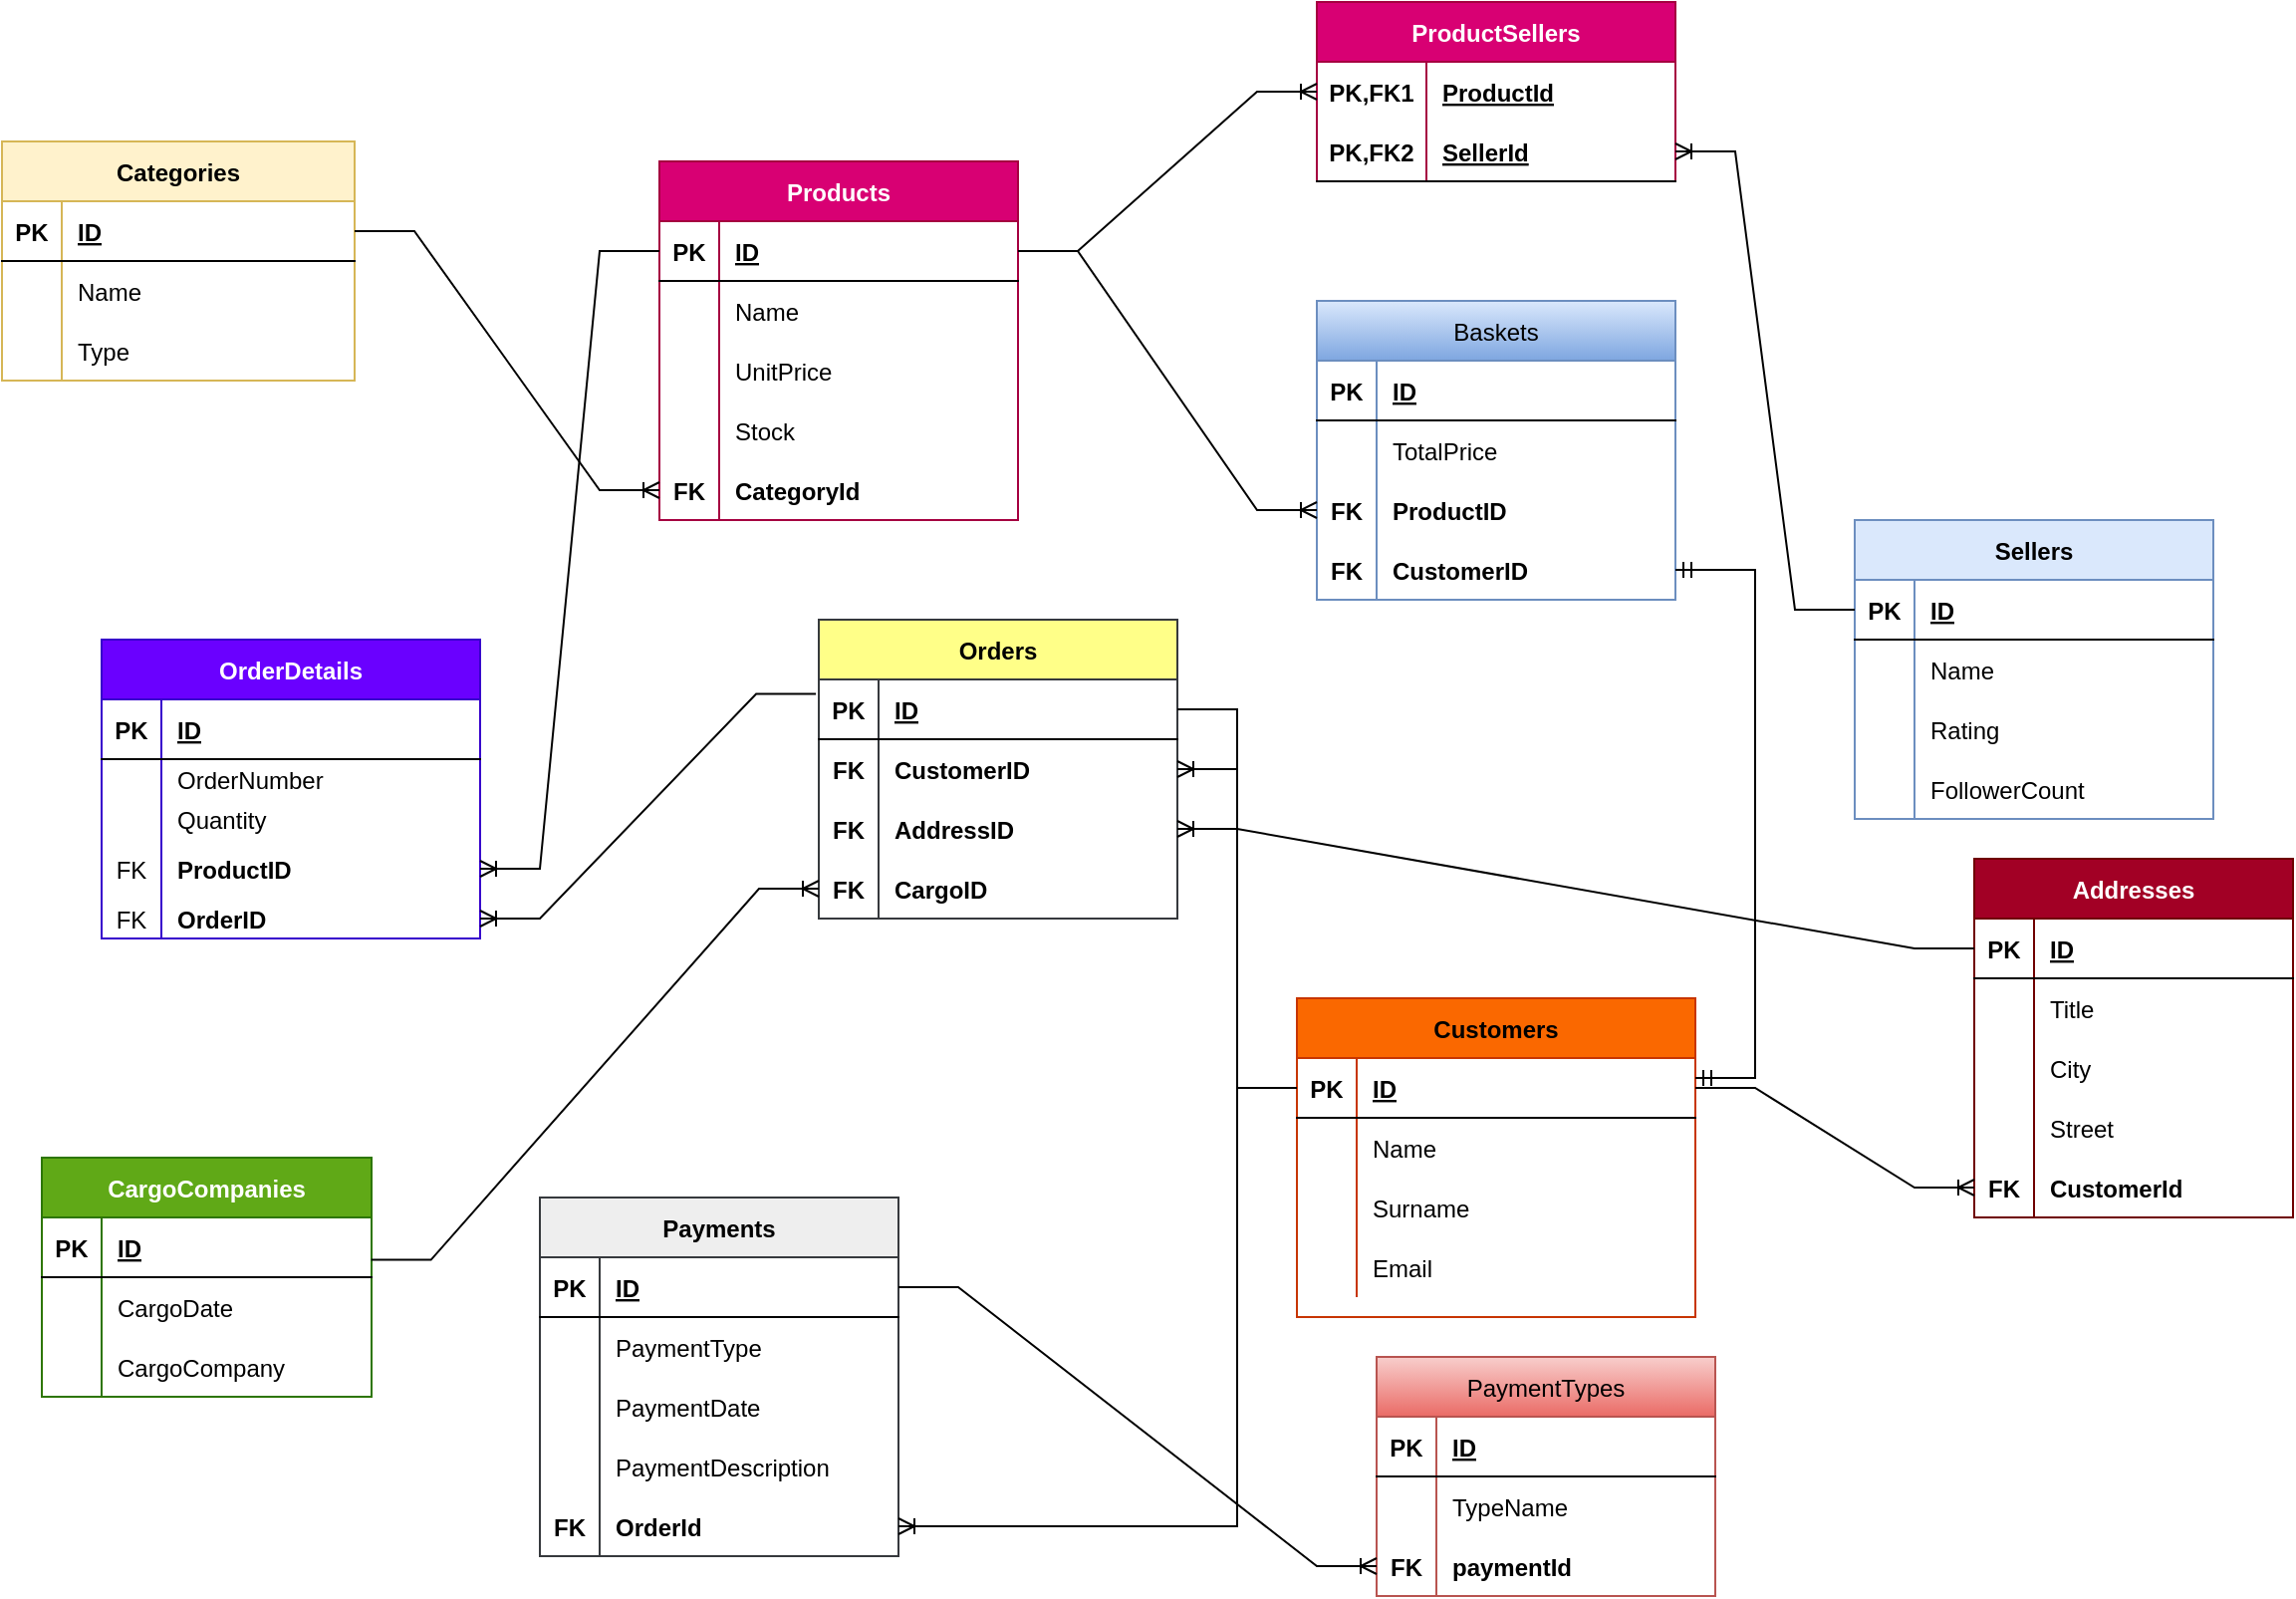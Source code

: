 <mxfile version="20.5.3" type="github">
  <diagram id="dUOtMYQxb7RF_Kx6edXk" name="Page-1">
    <mxGraphModel dx="1802" dy="1637" grid="1" gridSize="10" guides="1" tooltips="1" connect="1" arrows="1" fold="1" page="1" pageScale="1" pageWidth="827" pageHeight="1169" math="0" shadow="0">
      <root>
        <mxCell id="0" />
        <mxCell id="1" parent="0" />
        <mxCell id="rIEZPuXycdDJx4DWk-_1-1" value="Products" style="shape=table;startSize=30;container=1;collapsible=1;childLayout=tableLayout;fixedRows=1;rowLines=0;fontStyle=1;align=center;resizeLast=1;fillColor=#d80073;strokeColor=#A50040;fontColor=#ffffff;" vertex="1" parent="1">
          <mxGeometry x="-410" y="-110" width="180" height="180" as="geometry" />
        </mxCell>
        <mxCell id="rIEZPuXycdDJx4DWk-_1-2" value="" style="shape=tableRow;horizontal=0;startSize=0;swimlaneHead=0;swimlaneBody=0;fillColor=none;collapsible=0;dropTarget=0;points=[[0,0.5],[1,0.5]];portConstraint=eastwest;top=0;left=0;right=0;bottom=1;" vertex="1" parent="rIEZPuXycdDJx4DWk-_1-1">
          <mxGeometry y="30" width="180" height="30" as="geometry" />
        </mxCell>
        <mxCell id="rIEZPuXycdDJx4DWk-_1-3" value="PK" style="shape=partialRectangle;connectable=0;fillColor=none;top=0;left=0;bottom=0;right=0;fontStyle=1;overflow=hidden;" vertex="1" parent="rIEZPuXycdDJx4DWk-_1-2">
          <mxGeometry width="30" height="30" as="geometry">
            <mxRectangle width="30" height="30" as="alternateBounds" />
          </mxGeometry>
        </mxCell>
        <mxCell id="rIEZPuXycdDJx4DWk-_1-4" value="ID" style="shape=partialRectangle;connectable=0;fillColor=none;top=0;left=0;bottom=0;right=0;align=left;spacingLeft=6;fontStyle=5;overflow=hidden;" vertex="1" parent="rIEZPuXycdDJx4DWk-_1-2">
          <mxGeometry x="30" width="150" height="30" as="geometry">
            <mxRectangle width="150" height="30" as="alternateBounds" />
          </mxGeometry>
        </mxCell>
        <mxCell id="rIEZPuXycdDJx4DWk-_1-5" value="" style="shape=tableRow;horizontal=0;startSize=0;swimlaneHead=0;swimlaneBody=0;fillColor=none;collapsible=0;dropTarget=0;points=[[0,0.5],[1,0.5]];portConstraint=eastwest;top=0;left=0;right=0;bottom=0;" vertex="1" parent="rIEZPuXycdDJx4DWk-_1-1">
          <mxGeometry y="60" width="180" height="30" as="geometry" />
        </mxCell>
        <mxCell id="rIEZPuXycdDJx4DWk-_1-6" value="" style="shape=partialRectangle;connectable=0;fillColor=none;top=0;left=0;bottom=0;right=0;editable=1;overflow=hidden;" vertex="1" parent="rIEZPuXycdDJx4DWk-_1-5">
          <mxGeometry width="30" height="30" as="geometry">
            <mxRectangle width="30" height="30" as="alternateBounds" />
          </mxGeometry>
        </mxCell>
        <mxCell id="rIEZPuXycdDJx4DWk-_1-7" value="Name" style="shape=partialRectangle;connectable=0;fillColor=none;top=0;left=0;bottom=0;right=0;align=left;spacingLeft=6;overflow=hidden;" vertex="1" parent="rIEZPuXycdDJx4DWk-_1-5">
          <mxGeometry x="30" width="150" height="30" as="geometry">
            <mxRectangle width="150" height="30" as="alternateBounds" />
          </mxGeometry>
        </mxCell>
        <mxCell id="rIEZPuXycdDJx4DWk-_1-8" value="" style="shape=tableRow;horizontal=0;startSize=0;swimlaneHead=0;swimlaneBody=0;fillColor=none;collapsible=0;dropTarget=0;points=[[0,0.5],[1,0.5]];portConstraint=eastwest;top=0;left=0;right=0;bottom=0;" vertex="1" parent="rIEZPuXycdDJx4DWk-_1-1">
          <mxGeometry y="90" width="180" height="30" as="geometry" />
        </mxCell>
        <mxCell id="rIEZPuXycdDJx4DWk-_1-9" value="" style="shape=partialRectangle;connectable=0;fillColor=none;top=0;left=0;bottom=0;right=0;editable=1;overflow=hidden;" vertex="1" parent="rIEZPuXycdDJx4DWk-_1-8">
          <mxGeometry width="30" height="30" as="geometry">
            <mxRectangle width="30" height="30" as="alternateBounds" />
          </mxGeometry>
        </mxCell>
        <mxCell id="rIEZPuXycdDJx4DWk-_1-10" value="UnitPrice" style="shape=partialRectangle;connectable=0;fillColor=none;top=0;left=0;bottom=0;right=0;align=left;spacingLeft=6;overflow=hidden;" vertex="1" parent="rIEZPuXycdDJx4DWk-_1-8">
          <mxGeometry x="30" width="150" height="30" as="geometry">
            <mxRectangle width="150" height="30" as="alternateBounds" />
          </mxGeometry>
        </mxCell>
        <mxCell id="rIEZPuXycdDJx4DWk-_1-11" value="" style="shape=tableRow;horizontal=0;startSize=0;swimlaneHead=0;swimlaneBody=0;fillColor=none;collapsible=0;dropTarget=0;points=[[0,0.5],[1,0.5]];portConstraint=eastwest;top=0;left=0;right=0;bottom=0;" vertex="1" parent="rIEZPuXycdDJx4DWk-_1-1">
          <mxGeometry y="120" width="180" height="30" as="geometry" />
        </mxCell>
        <mxCell id="rIEZPuXycdDJx4DWk-_1-12" value="" style="shape=partialRectangle;connectable=0;fillColor=none;top=0;left=0;bottom=0;right=0;editable=1;overflow=hidden;" vertex="1" parent="rIEZPuXycdDJx4DWk-_1-11">
          <mxGeometry width="30" height="30" as="geometry">
            <mxRectangle width="30" height="30" as="alternateBounds" />
          </mxGeometry>
        </mxCell>
        <mxCell id="rIEZPuXycdDJx4DWk-_1-13" value="Stock" style="shape=partialRectangle;connectable=0;fillColor=none;top=0;left=0;bottom=0;right=0;align=left;spacingLeft=6;overflow=hidden;" vertex="1" parent="rIEZPuXycdDJx4DWk-_1-11">
          <mxGeometry x="30" width="150" height="30" as="geometry">
            <mxRectangle width="150" height="30" as="alternateBounds" />
          </mxGeometry>
        </mxCell>
        <mxCell id="rIEZPuXycdDJx4DWk-_1-14" value="" style="shape=tableRow;horizontal=0;startSize=0;swimlaneHead=0;swimlaneBody=0;fillColor=none;collapsible=0;dropTarget=0;points=[[0,0.5],[1,0.5]];portConstraint=eastwest;top=0;left=0;right=0;bottom=0;" vertex="1" parent="rIEZPuXycdDJx4DWk-_1-1">
          <mxGeometry y="150" width="180" height="30" as="geometry" />
        </mxCell>
        <mxCell id="rIEZPuXycdDJx4DWk-_1-15" value="FK" style="shape=partialRectangle;connectable=0;fillColor=none;top=0;left=0;bottom=0;right=0;editable=1;overflow=hidden;fontStyle=1" vertex="1" parent="rIEZPuXycdDJx4DWk-_1-14">
          <mxGeometry width="30" height="30" as="geometry">
            <mxRectangle width="30" height="30" as="alternateBounds" />
          </mxGeometry>
        </mxCell>
        <mxCell id="rIEZPuXycdDJx4DWk-_1-16" value="CategoryId" style="shape=partialRectangle;connectable=0;fillColor=none;top=0;left=0;bottom=0;right=0;align=left;spacingLeft=6;overflow=hidden;fontStyle=1" vertex="1" parent="rIEZPuXycdDJx4DWk-_1-14">
          <mxGeometry x="30" width="150" height="30" as="geometry">
            <mxRectangle width="150" height="30" as="alternateBounds" />
          </mxGeometry>
        </mxCell>
        <mxCell id="rIEZPuXycdDJx4DWk-_1-17" value="Categories" style="shape=table;startSize=30;container=1;collapsible=1;childLayout=tableLayout;fixedRows=1;rowLines=0;fontStyle=1;align=center;resizeLast=1;fillColor=#fff2cc;strokeColor=#d6b656;" vertex="1" parent="1">
          <mxGeometry x="-740" y="-120" width="177" height="120" as="geometry" />
        </mxCell>
        <mxCell id="rIEZPuXycdDJx4DWk-_1-18" value="" style="shape=tableRow;horizontal=0;startSize=0;swimlaneHead=0;swimlaneBody=0;fillColor=none;collapsible=0;dropTarget=0;points=[[0,0.5],[1,0.5]];portConstraint=eastwest;top=0;left=0;right=0;bottom=1;" vertex="1" parent="rIEZPuXycdDJx4DWk-_1-17">
          <mxGeometry y="30" width="177" height="30" as="geometry" />
        </mxCell>
        <mxCell id="rIEZPuXycdDJx4DWk-_1-19" value="PK" style="shape=partialRectangle;connectable=0;fillColor=none;top=0;left=0;bottom=0;right=0;fontStyle=1;overflow=hidden;" vertex="1" parent="rIEZPuXycdDJx4DWk-_1-18">
          <mxGeometry width="30" height="30" as="geometry">
            <mxRectangle width="30" height="30" as="alternateBounds" />
          </mxGeometry>
        </mxCell>
        <mxCell id="rIEZPuXycdDJx4DWk-_1-20" value="ID" style="shape=partialRectangle;connectable=0;fillColor=none;top=0;left=0;bottom=0;right=0;align=left;spacingLeft=6;fontStyle=5;overflow=hidden;" vertex="1" parent="rIEZPuXycdDJx4DWk-_1-18">
          <mxGeometry x="30" width="147" height="30" as="geometry">
            <mxRectangle width="147" height="30" as="alternateBounds" />
          </mxGeometry>
        </mxCell>
        <mxCell id="rIEZPuXycdDJx4DWk-_1-21" value="" style="shape=tableRow;horizontal=0;startSize=0;swimlaneHead=0;swimlaneBody=0;fillColor=none;collapsible=0;dropTarget=0;points=[[0,0.5],[1,0.5]];portConstraint=eastwest;top=0;left=0;right=0;bottom=0;" vertex="1" parent="rIEZPuXycdDJx4DWk-_1-17">
          <mxGeometry y="60" width="177" height="30" as="geometry" />
        </mxCell>
        <mxCell id="rIEZPuXycdDJx4DWk-_1-22" value="" style="shape=partialRectangle;connectable=0;fillColor=none;top=0;left=0;bottom=0;right=0;editable=1;overflow=hidden;" vertex="1" parent="rIEZPuXycdDJx4DWk-_1-21">
          <mxGeometry width="30" height="30" as="geometry">
            <mxRectangle width="30" height="30" as="alternateBounds" />
          </mxGeometry>
        </mxCell>
        <mxCell id="rIEZPuXycdDJx4DWk-_1-23" value="Name" style="shape=partialRectangle;connectable=0;fillColor=none;top=0;left=0;bottom=0;right=0;align=left;spacingLeft=6;overflow=hidden;" vertex="1" parent="rIEZPuXycdDJx4DWk-_1-21">
          <mxGeometry x="30" width="147" height="30" as="geometry">
            <mxRectangle width="147" height="30" as="alternateBounds" />
          </mxGeometry>
        </mxCell>
        <mxCell id="rIEZPuXycdDJx4DWk-_1-24" value="" style="shape=tableRow;horizontal=0;startSize=0;swimlaneHead=0;swimlaneBody=0;fillColor=none;collapsible=0;dropTarget=0;points=[[0,0.5],[1,0.5]];portConstraint=eastwest;top=0;left=0;right=0;bottom=0;" vertex="1" parent="rIEZPuXycdDJx4DWk-_1-17">
          <mxGeometry y="90" width="177" height="30" as="geometry" />
        </mxCell>
        <mxCell id="rIEZPuXycdDJx4DWk-_1-25" value="" style="shape=partialRectangle;connectable=0;fillColor=none;top=0;left=0;bottom=0;right=0;editable=1;overflow=hidden;" vertex="1" parent="rIEZPuXycdDJx4DWk-_1-24">
          <mxGeometry width="30" height="30" as="geometry">
            <mxRectangle width="30" height="30" as="alternateBounds" />
          </mxGeometry>
        </mxCell>
        <mxCell id="rIEZPuXycdDJx4DWk-_1-26" value="Type" style="shape=partialRectangle;connectable=0;fillColor=none;top=0;left=0;bottom=0;right=0;align=left;spacingLeft=6;overflow=hidden;" vertex="1" parent="rIEZPuXycdDJx4DWk-_1-24">
          <mxGeometry x="30" width="147" height="30" as="geometry">
            <mxRectangle width="147" height="30" as="alternateBounds" />
          </mxGeometry>
        </mxCell>
        <mxCell id="rIEZPuXycdDJx4DWk-_1-27" value="Customers" style="shape=table;startSize=30;container=1;collapsible=1;childLayout=tableLayout;fixedRows=1;rowLines=0;fontStyle=1;align=center;resizeLast=1;fillColor=#fa6800;fontColor=#000000;strokeColor=#C73500;" vertex="1" parent="1">
          <mxGeometry x="-90" y="310" width="200" height="160" as="geometry" />
        </mxCell>
        <mxCell id="rIEZPuXycdDJx4DWk-_1-28" value="" style="shape=tableRow;horizontal=0;startSize=0;swimlaneHead=0;swimlaneBody=0;fillColor=none;collapsible=0;dropTarget=0;points=[[0,0.5],[1,0.5]];portConstraint=eastwest;top=0;left=0;right=0;bottom=1;" vertex="1" parent="rIEZPuXycdDJx4DWk-_1-27">
          <mxGeometry y="30" width="200" height="30" as="geometry" />
        </mxCell>
        <mxCell id="rIEZPuXycdDJx4DWk-_1-29" value="PK" style="shape=partialRectangle;connectable=0;fillColor=none;top=0;left=0;bottom=0;right=0;fontStyle=1;overflow=hidden;" vertex="1" parent="rIEZPuXycdDJx4DWk-_1-28">
          <mxGeometry width="30" height="30" as="geometry">
            <mxRectangle width="30" height="30" as="alternateBounds" />
          </mxGeometry>
        </mxCell>
        <mxCell id="rIEZPuXycdDJx4DWk-_1-30" value="ID" style="shape=partialRectangle;connectable=0;fillColor=none;top=0;left=0;bottom=0;right=0;align=left;spacingLeft=6;fontStyle=5;overflow=hidden;" vertex="1" parent="rIEZPuXycdDJx4DWk-_1-28">
          <mxGeometry x="30" width="170" height="30" as="geometry">
            <mxRectangle width="170" height="30" as="alternateBounds" />
          </mxGeometry>
        </mxCell>
        <mxCell id="rIEZPuXycdDJx4DWk-_1-31" value="" style="shape=tableRow;horizontal=0;startSize=0;swimlaneHead=0;swimlaneBody=0;fillColor=none;collapsible=0;dropTarget=0;points=[[0,0.5],[1,0.5]];portConstraint=eastwest;top=0;left=0;right=0;bottom=0;" vertex="1" parent="rIEZPuXycdDJx4DWk-_1-27">
          <mxGeometry y="60" width="200" height="30" as="geometry" />
        </mxCell>
        <mxCell id="rIEZPuXycdDJx4DWk-_1-32" value="" style="shape=partialRectangle;connectable=0;fillColor=none;top=0;left=0;bottom=0;right=0;editable=1;overflow=hidden;" vertex="1" parent="rIEZPuXycdDJx4DWk-_1-31">
          <mxGeometry width="30" height="30" as="geometry">
            <mxRectangle width="30" height="30" as="alternateBounds" />
          </mxGeometry>
        </mxCell>
        <mxCell id="rIEZPuXycdDJx4DWk-_1-33" value="Name" style="shape=partialRectangle;connectable=0;fillColor=none;top=0;left=0;bottom=0;right=0;align=left;spacingLeft=6;overflow=hidden;" vertex="1" parent="rIEZPuXycdDJx4DWk-_1-31">
          <mxGeometry x="30" width="170" height="30" as="geometry">
            <mxRectangle width="170" height="30" as="alternateBounds" />
          </mxGeometry>
        </mxCell>
        <mxCell id="rIEZPuXycdDJx4DWk-_1-34" value="" style="shape=tableRow;horizontal=0;startSize=0;swimlaneHead=0;swimlaneBody=0;fillColor=none;collapsible=0;dropTarget=0;points=[[0,0.5],[1,0.5]];portConstraint=eastwest;top=0;left=0;right=0;bottom=0;" vertex="1" parent="rIEZPuXycdDJx4DWk-_1-27">
          <mxGeometry y="90" width="200" height="30" as="geometry" />
        </mxCell>
        <mxCell id="rIEZPuXycdDJx4DWk-_1-35" value="" style="shape=partialRectangle;connectable=0;fillColor=none;top=0;left=0;bottom=0;right=0;editable=1;overflow=hidden;" vertex="1" parent="rIEZPuXycdDJx4DWk-_1-34">
          <mxGeometry width="30" height="30" as="geometry">
            <mxRectangle width="30" height="30" as="alternateBounds" />
          </mxGeometry>
        </mxCell>
        <mxCell id="rIEZPuXycdDJx4DWk-_1-36" value="Surname" style="shape=partialRectangle;connectable=0;fillColor=none;top=0;left=0;bottom=0;right=0;align=left;spacingLeft=6;overflow=hidden;" vertex="1" parent="rIEZPuXycdDJx4DWk-_1-34">
          <mxGeometry x="30" width="170" height="30" as="geometry">
            <mxRectangle width="170" height="30" as="alternateBounds" />
          </mxGeometry>
        </mxCell>
        <mxCell id="rIEZPuXycdDJx4DWk-_1-37" value="" style="shape=tableRow;horizontal=0;startSize=0;swimlaneHead=0;swimlaneBody=0;fillColor=none;collapsible=0;dropTarget=0;points=[[0,0.5],[1,0.5]];portConstraint=eastwest;top=0;left=0;right=0;bottom=0;" vertex="1" parent="rIEZPuXycdDJx4DWk-_1-27">
          <mxGeometry y="120" width="200" height="30" as="geometry" />
        </mxCell>
        <mxCell id="rIEZPuXycdDJx4DWk-_1-38" value="" style="shape=partialRectangle;connectable=0;fillColor=none;top=0;left=0;bottom=0;right=0;editable=1;overflow=hidden;" vertex="1" parent="rIEZPuXycdDJx4DWk-_1-37">
          <mxGeometry width="30" height="30" as="geometry">
            <mxRectangle width="30" height="30" as="alternateBounds" />
          </mxGeometry>
        </mxCell>
        <mxCell id="rIEZPuXycdDJx4DWk-_1-39" value="Email" style="shape=partialRectangle;connectable=0;fillColor=none;top=0;left=0;bottom=0;right=0;align=left;spacingLeft=6;overflow=hidden;" vertex="1" parent="rIEZPuXycdDJx4DWk-_1-37">
          <mxGeometry x="30" width="170" height="30" as="geometry">
            <mxRectangle width="170" height="30" as="alternateBounds" />
          </mxGeometry>
        </mxCell>
        <mxCell id="rIEZPuXycdDJx4DWk-_1-40" value="Addresses" style="shape=table;startSize=30;container=1;collapsible=1;childLayout=tableLayout;fixedRows=1;rowLines=0;fontStyle=1;align=center;resizeLast=1;fillColor=#a20025;fontColor=#ffffff;strokeColor=#6F0000;" vertex="1" parent="1">
          <mxGeometry x="250" y="240" width="160" height="180" as="geometry" />
        </mxCell>
        <mxCell id="rIEZPuXycdDJx4DWk-_1-41" value="" style="shape=tableRow;horizontal=0;startSize=0;swimlaneHead=0;swimlaneBody=0;fillColor=none;collapsible=0;dropTarget=0;points=[[0,0.5],[1,0.5]];portConstraint=eastwest;top=0;left=0;right=0;bottom=1;" vertex="1" parent="rIEZPuXycdDJx4DWk-_1-40">
          <mxGeometry y="30" width="160" height="30" as="geometry" />
        </mxCell>
        <mxCell id="rIEZPuXycdDJx4DWk-_1-42" value="PK" style="shape=partialRectangle;connectable=0;fillColor=none;top=0;left=0;bottom=0;right=0;fontStyle=1;overflow=hidden;" vertex="1" parent="rIEZPuXycdDJx4DWk-_1-41">
          <mxGeometry width="30" height="30" as="geometry">
            <mxRectangle width="30" height="30" as="alternateBounds" />
          </mxGeometry>
        </mxCell>
        <mxCell id="rIEZPuXycdDJx4DWk-_1-43" value="ID" style="shape=partialRectangle;connectable=0;fillColor=none;top=0;left=0;bottom=0;right=0;align=left;spacingLeft=6;fontStyle=5;overflow=hidden;" vertex="1" parent="rIEZPuXycdDJx4DWk-_1-41">
          <mxGeometry x="30" width="130" height="30" as="geometry">
            <mxRectangle width="130" height="30" as="alternateBounds" />
          </mxGeometry>
        </mxCell>
        <mxCell id="rIEZPuXycdDJx4DWk-_1-44" value="" style="shape=tableRow;horizontal=0;startSize=0;swimlaneHead=0;swimlaneBody=0;fillColor=none;collapsible=0;dropTarget=0;points=[[0,0.5],[1,0.5]];portConstraint=eastwest;top=0;left=0;right=0;bottom=0;" vertex="1" parent="rIEZPuXycdDJx4DWk-_1-40">
          <mxGeometry y="60" width="160" height="30" as="geometry" />
        </mxCell>
        <mxCell id="rIEZPuXycdDJx4DWk-_1-45" value="" style="shape=partialRectangle;connectable=0;fillColor=none;top=0;left=0;bottom=0;right=0;editable=1;overflow=hidden;" vertex="1" parent="rIEZPuXycdDJx4DWk-_1-44">
          <mxGeometry width="30" height="30" as="geometry">
            <mxRectangle width="30" height="30" as="alternateBounds" />
          </mxGeometry>
        </mxCell>
        <mxCell id="rIEZPuXycdDJx4DWk-_1-46" value="Title" style="shape=partialRectangle;connectable=0;fillColor=none;top=0;left=0;bottom=0;right=0;align=left;spacingLeft=6;overflow=hidden;" vertex="1" parent="rIEZPuXycdDJx4DWk-_1-44">
          <mxGeometry x="30" width="130" height="30" as="geometry">
            <mxRectangle width="130" height="30" as="alternateBounds" />
          </mxGeometry>
        </mxCell>
        <mxCell id="rIEZPuXycdDJx4DWk-_1-47" value="" style="shape=tableRow;horizontal=0;startSize=0;swimlaneHead=0;swimlaneBody=0;fillColor=none;collapsible=0;dropTarget=0;points=[[0,0.5],[1,0.5]];portConstraint=eastwest;top=0;left=0;right=0;bottom=0;" vertex="1" parent="rIEZPuXycdDJx4DWk-_1-40">
          <mxGeometry y="90" width="160" height="30" as="geometry" />
        </mxCell>
        <mxCell id="rIEZPuXycdDJx4DWk-_1-48" value="" style="shape=partialRectangle;connectable=0;fillColor=none;top=0;left=0;bottom=0;right=0;editable=1;overflow=hidden;" vertex="1" parent="rIEZPuXycdDJx4DWk-_1-47">
          <mxGeometry width="30" height="30" as="geometry">
            <mxRectangle width="30" height="30" as="alternateBounds" />
          </mxGeometry>
        </mxCell>
        <mxCell id="rIEZPuXycdDJx4DWk-_1-49" value="City" style="shape=partialRectangle;connectable=0;fillColor=none;top=0;left=0;bottom=0;right=0;align=left;spacingLeft=6;overflow=hidden;" vertex="1" parent="rIEZPuXycdDJx4DWk-_1-47">
          <mxGeometry x="30" width="130" height="30" as="geometry">
            <mxRectangle width="130" height="30" as="alternateBounds" />
          </mxGeometry>
        </mxCell>
        <mxCell id="rIEZPuXycdDJx4DWk-_1-50" value="" style="shape=tableRow;horizontal=0;startSize=0;swimlaneHead=0;swimlaneBody=0;fillColor=none;collapsible=0;dropTarget=0;points=[[0,0.5],[1,0.5]];portConstraint=eastwest;top=0;left=0;right=0;bottom=0;" vertex="1" parent="rIEZPuXycdDJx4DWk-_1-40">
          <mxGeometry y="120" width="160" height="30" as="geometry" />
        </mxCell>
        <mxCell id="rIEZPuXycdDJx4DWk-_1-51" value="" style="shape=partialRectangle;connectable=0;fillColor=none;top=0;left=0;bottom=0;right=0;editable=1;overflow=hidden;" vertex="1" parent="rIEZPuXycdDJx4DWk-_1-50">
          <mxGeometry width="30" height="30" as="geometry">
            <mxRectangle width="30" height="30" as="alternateBounds" />
          </mxGeometry>
        </mxCell>
        <mxCell id="rIEZPuXycdDJx4DWk-_1-52" value="Street" style="shape=partialRectangle;connectable=0;fillColor=none;top=0;left=0;bottom=0;right=0;align=left;spacingLeft=6;overflow=hidden;" vertex="1" parent="rIEZPuXycdDJx4DWk-_1-50">
          <mxGeometry x="30" width="130" height="30" as="geometry">
            <mxRectangle width="130" height="30" as="alternateBounds" />
          </mxGeometry>
        </mxCell>
        <mxCell id="rIEZPuXycdDJx4DWk-_1-53" value="" style="shape=tableRow;horizontal=0;startSize=0;swimlaneHead=0;swimlaneBody=0;fillColor=none;collapsible=0;dropTarget=0;points=[[0,0.5],[1,0.5]];portConstraint=eastwest;top=0;left=0;right=0;bottom=0;" vertex="1" parent="rIEZPuXycdDJx4DWk-_1-40">
          <mxGeometry y="150" width="160" height="30" as="geometry" />
        </mxCell>
        <mxCell id="rIEZPuXycdDJx4DWk-_1-54" value="FK" style="shape=partialRectangle;connectable=0;fillColor=none;top=0;left=0;bottom=0;right=0;editable=1;overflow=hidden;fontStyle=1" vertex="1" parent="rIEZPuXycdDJx4DWk-_1-53">
          <mxGeometry width="30" height="30" as="geometry">
            <mxRectangle width="30" height="30" as="alternateBounds" />
          </mxGeometry>
        </mxCell>
        <mxCell id="rIEZPuXycdDJx4DWk-_1-55" value="CustomerId" style="shape=partialRectangle;connectable=0;fillColor=none;top=0;left=0;bottom=0;right=0;align=left;spacingLeft=6;overflow=hidden;fontStyle=1" vertex="1" parent="rIEZPuXycdDJx4DWk-_1-53">
          <mxGeometry x="30" width="130" height="30" as="geometry">
            <mxRectangle width="130" height="30" as="alternateBounds" />
          </mxGeometry>
        </mxCell>
        <mxCell id="rIEZPuXycdDJx4DWk-_1-56" value="" style="edgeStyle=entityRelationEdgeStyle;fontSize=12;html=1;endArrow=ERoneToMany;rounded=0;exitX=1;exitY=0.5;exitDx=0;exitDy=0;entryX=0;entryY=0.5;entryDx=0;entryDy=0;" edge="1" parent="1" source="rIEZPuXycdDJx4DWk-_1-28" target="rIEZPuXycdDJx4DWk-_1-53">
          <mxGeometry width="100" height="100" relative="1" as="geometry">
            <mxPoint x="289" y="731" as="sourcePoint" />
            <mxPoint x="420" y="671" as="targetPoint" />
          </mxGeometry>
        </mxCell>
        <mxCell id="rIEZPuXycdDJx4DWk-_1-57" value="Sellers" style="shape=table;startSize=30;container=1;collapsible=1;childLayout=tableLayout;fixedRows=1;rowLines=0;fontStyle=1;align=center;resizeLast=1;fillColor=#dae8fc;strokeColor=#6c8ebf;" vertex="1" parent="1">
          <mxGeometry x="190" y="70" width="180" height="150" as="geometry" />
        </mxCell>
        <mxCell id="rIEZPuXycdDJx4DWk-_1-58" value="" style="shape=tableRow;horizontal=0;startSize=0;swimlaneHead=0;swimlaneBody=0;fillColor=none;collapsible=0;dropTarget=0;points=[[0,0.5],[1,0.5]];portConstraint=eastwest;top=0;left=0;right=0;bottom=1;" vertex="1" parent="rIEZPuXycdDJx4DWk-_1-57">
          <mxGeometry y="30" width="180" height="30" as="geometry" />
        </mxCell>
        <mxCell id="rIEZPuXycdDJx4DWk-_1-59" value="PK" style="shape=partialRectangle;connectable=0;fillColor=none;top=0;left=0;bottom=0;right=0;fontStyle=1;overflow=hidden;" vertex="1" parent="rIEZPuXycdDJx4DWk-_1-58">
          <mxGeometry width="30" height="30" as="geometry">
            <mxRectangle width="30" height="30" as="alternateBounds" />
          </mxGeometry>
        </mxCell>
        <mxCell id="rIEZPuXycdDJx4DWk-_1-60" value="ID" style="shape=partialRectangle;connectable=0;fillColor=none;top=0;left=0;bottom=0;right=0;align=left;spacingLeft=6;fontStyle=5;overflow=hidden;" vertex="1" parent="rIEZPuXycdDJx4DWk-_1-58">
          <mxGeometry x="30" width="150" height="30" as="geometry">
            <mxRectangle width="150" height="30" as="alternateBounds" />
          </mxGeometry>
        </mxCell>
        <mxCell id="rIEZPuXycdDJx4DWk-_1-61" value="" style="shape=tableRow;horizontal=0;startSize=0;swimlaneHead=0;swimlaneBody=0;fillColor=none;collapsible=0;dropTarget=0;points=[[0,0.5],[1,0.5]];portConstraint=eastwest;top=0;left=0;right=0;bottom=0;" vertex="1" parent="rIEZPuXycdDJx4DWk-_1-57">
          <mxGeometry y="60" width="180" height="30" as="geometry" />
        </mxCell>
        <mxCell id="rIEZPuXycdDJx4DWk-_1-62" value="" style="shape=partialRectangle;connectable=0;fillColor=none;top=0;left=0;bottom=0;right=0;editable=1;overflow=hidden;" vertex="1" parent="rIEZPuXycdDJx4DWk-_1-61">
          <mxGeometry width="30" height="30" as="geometry">
            <mxRectangle width="30" height="30" as="alternateBounds" />
          </mxGeometry>
        </mxCell>
        <mxCell id="rIEZPuXycdDJx4DWk-_1-63" value="Name" style="shape=partialRectangle;connectable=0;fillColor=none;top=0;left=0;bottom=0;right=0;align=left;spacingLeft=6;overflow=hidden;" vertex="1" parent="rIEZPuXycdDJx4DWk-_1-61">
          <mxGeometry x="30" width="150" height="30" as="geometry">
            <mxRectangle width="150" height="30" as="alternateBounds" />
          </mxGeometry>
        </mxCell>
        <mxCell id="rIEZPuXycdDJx4DWk-_1-64" value="" style="shape=tableRow;horizontal=0;startSize=0;swimlaneHead=0;swimlaneBody=0;fillColor=none;collapsible=0;dropTarget=0;points=[[0,0.5],[1,0.5]];portConstraint=eastwest;top=0;left=0;right=0;bottom=0;" vertex="1" parent="rIEZPuXycdDJx4DWk-_1-57">
          <mxGeometry y="90" width="180" height="30" as="geometry" />
        </mxCell>
        <mxCell id="rIEZPuXycdDJx4DWk-_1-65" value="" style="shape=partialRectangle;connectable=0;fillColor=none;top=0;left=0;bottom=0;right=0;editable=1;overflow=hidden;" vertex="1" parent="rIEZPuXycdDJx4DWk-_1-64">
          <mxGeometry width="30" height="30" as="geometry">
            <mxRectangle width="30" height="30" as="alternateBounds" />
          </mxGeometry>
        </mxCell>
        <mxCell id="rIEZPuXycdDJx4DWk-_1-66" value="Rating" style="shape=partialRectangle;connectable=0;fillColor=none;top=0;left=0;bottom=0;right=0;align=left;spacingLeft=6;overflow=hidden;" vertex="1" parent="rIEZPuXycdDJx4DWk-_1-64">
          <mxGeometry x="30" width="150" height="30" as="geometry">
            <mxRectangle width="150" height="30" as="alternateBounds" />
          </mxGeometry>
        </mxCell>
        <mxCell id="rIEZPuXycdDJx4DWk-_1-67" value="" style="shape=tableRow;horizontal=0;startSize=0;swimlaneHead=0;swimlaneBody=0;fillColor=none;collapsible=0;dropTarget=0;points=[[0,0.5],[1,0.5]];portConstraint=eastwest;top=0;left=0;right=0;bottom=0;" vertex="1" parent="rIEZPuXycdDJx4DWk-_1-57">
          <mxGeometry y="120" width="180" height="30" as="geometry" />
        </mxCell>
        <mxCell id="rIEZPuXycdDJx4DWk-_1-68" value="" style="shape=partialRectangle;connectable=0;fillColor=none;top=0;left=0;bottom=0;right=0;editable=1;overflow=hidden;" vertex="1" parent="rIEZPuXycdDJx4DWk-_1-67">
          <mxGeometry width="30" height="30" as="geometry">
            <mxRectangle width="30" height="30" as="alternateBounds" />
          </mxGeometry>
        </mxCell>
        <mxCell id="rIEZPuXycdDJx4DWk-_1-69" value="FollowerCount" style="shape=partialRectangle;connectable=0;fillColor=none;top=0;left=0;bottom=0;right=0;align=left;spacingLeft=6;overflow=hidden;" vertex="1" parent="rIEZPuXycdDJx4DWk-_1-67">
          <mxGeometry x="30" width="150" height="30" as="geometry">
            <mxRectangle width="150" height="30" as="alternateBounds" />
          </mxGeometry>
        </mxCell>
        <mxCell id="rIEZPuXycdDJx4DWk-_1-70" value="ProductSellers" style="shape=table;startSize=30;container=1;collapsible=1;childLayout=tableLayout;fixedRows=1;rowLines=0;fontStyle=1;align=center;resizeLast=1;fillColor=#d80073;fontColor=#ffffff;strokeColor=#A50040;" vertex="1" parent="1">
          <mxGeometry x="-80" y="-190" width="180" height="90" as="geometry" />
        </mxCell>
        <mxCell id="rIEZPuXycdDJx4DWk-_1-71" value="" style="shape=tableRow;horizontal=0;startSize=0;swimlaneHead=0;swimlaneBody=0;fillColor=none;collapsible=0;dropTarget=0;points=[[0,0.5],[1,0.5]];portConstraint=eastwest;top=0;left=0;right=0;bottom=0;" vertex="1" parent="rIEZPuXycdDJx4DWk-_1-70">
          <mxGeometry y="30" width="180" height="30" as="geometry" />
        </mxCell>
        <mxCell id="rIEZPuXycdDJx4DWk-_1-72" value="PK,FK1" style="shape=partialRectangle;connectable=0;fillColor=none;top=0;left=0;bottom=0;right=0;fontStyle=1;overflow=hidden;" vertex="1" parent="rIEZPuXycdDJx4DWk-_1-71">
          <mxGeometry width="55" height="30" as="geometry">
            <mxRectangle width="55" height="30" as="alternateBounds" />
          </mxGeometry>
        </mxCell>
        <mxCell id="rIEZPuXycdDJx4DWk-_1-73" value="ProductId" style="shape=partialRectangle;connectable=0;fillColor=none;top=0;left=0;bottom=0;right=0;align=left;spacingLeft=6;fontStyle=5;overflow=hidden;" vertex="1" parent="rIEZPuXycdDJx4DWk-_1-71">
          <mxGeometry x="55" width="125" height="30" as="geometry">
            <mxRectangle width="125" height="30" as="alternateBounds" />
          </mxGeometry>
        </mxCell>
        <mxCell id="rIEZPuXycdDJx4DWk-_1-74" value="" style="shape=tableRow;horizontal=0;startSize=0;swimlaneHead=0;swimlaneBody=0;fillColor=none;collapsible=0;dropTarget=0;points=[[0,0.5],[1,0.5]];portConstraint=eastwest;top=0;left=0;right=0;bottom=1;" vertex="1" parent="rIEZPuXycdDJx4DWk-_1-70">
          <mxGeometry y="60" width="180" height="30" as="geometry" />
        </mxCell>
        <mxCell id="rIEZPuXycdDJx4DWk-_1-75" value="PK,FK2" style="shape=partialRectangle;connectable=0;fillColor=none;top=0;left=0;bottom=0;right=0;fontStyle=1;overflow=hidden;" vertex="1" parent="rIEZPuXycdDJx4DWk-_1-74">
          <mxGeometry width="55" height="30" as="geometry">
            <mxRectangle width="55" height="30" as="alternateBounds" />
          </mxGeometry>
        </mxCell>
        <mxCell id="rIEZPuXycdDJx4DWk-_1-76" value="SellerId" style="shape=partialRectangle;connectable=0;fillColor=none;top=0;left=0;bottom=0;right=0;align=left;spacingLeft=6;fontStyle=5;overflow=hidden;" vertex="1" parent="rIEZPuXycdDJx4DWk-_1-74">
          <mxGeometry x="55" width="125" height="30" as="geometry">
            <mxRectangle width="125" height="30" as="alternateBounds" />
          </mxGeometry>
        </mxCell>
        <mxCell id="rIEZPuXycdDJx4DWk-_1-77" value="" style="edgeStyle=entityRelationEdgeStyle;fontSize=12;html=1;endArrow=ERoneToMany;rounded=0;entryX=0;entryY=0.5;entryDx=0;entryDy=0;exitX=1;exitY=0.5;exitDx=0;exitDy=0;" edge="1" parent="1" source="rIEZPuXycdDJx4DWk-_1-2" target="rIEZPuXycdDJx4DWk-_1-71">
          <mxGeometry width="100" height="100" relative="1" as="geometry">
            <mxPoint x="230" y="145" as="sourcePoint" />
            <mxPoint x="50" y="385" as="targetPoint" />
          </mxGeometry>
        </mxCell>
        <mxCell id="rIEZPuXycdDJx4DWk-_1-78" value="" style="edgeStyle=entityRelationEdgeStyle;fontSize=12;html=1;endArrow=ERoneToMany;rounded=0;entryX=1;entryY=0.5;entryDx=0;entryDy=0;exitX=0;exitY=0.5;exitDx=0;exitDy=0;" edge="1" parent="1" source="rIEZPuXycdDJx4DWk-_1-58" target="rIEZPuXycdDJx4DWk-_1-74">
          <mxGeometry width="100" height="100" relative="1" as="geometry">
            <mxPoint x="500" y="540" as="sourcePoint" />
            <mxPoint x="600" y="440" as="targetPoint" />
          </mxGeometry>
        </mxCell>
        <mxCell id="rIEZPuXycdDJx4DWk-_1-79" value="CargoCompanies" style="shape=table;startSize=30;container=1;collapsible=1;childLayout=tableLayout;fixedRows=1;rowLines=0;fontStyle=1;align=center;resizeLast=1;fillColor=#60a917;fontColor=#ffffff;strokeColor=#2D7600;" vertex="1" parent="1">
          <mxGeometry x="-720" y="390" width="165.5" height="120" as="geometry" />
        </mxCell>
        <mxCell id="rIEZPuXycdDJx4DWk-_1-80" value="" style="shape=tableRow;horizontal=0;startSize=0;swimlaneHead=0;swimlaneBody=0;fillColor=none;collapsible=0;dropTarget=0;points=[[0,0.5],[1,0.5]];portConstraint=eastwest;top=0;left=0;right=0;bottom=1;" vertex="1" parent="rIEZPuXycdDJx4DWk-_1-79">
          <mxGeometry y="30" width="165.5" height="30" as="geometry" />
        </mxCell>
        <mxCell id="rIEZPuXycdDJx4DWk-_1-81" value="PK" style="shape=partialRectangle;connectable=0;fillColor=none;top=0;left=0;bottom=0;right=0;fontStyle=1;overflow=hidden;" vertex="1" parent="rIEZPuXycdDJx4DWk-_1-80">
          <mxGeometry width="30" height="30" as="geometry">
            <mxRectangle width="30" height="30" as="alternateBounds" />
          </mxGeometry>
        </mxCell>
        <mxCell id="rIEZPuXycdDJx4DWk-_1-82" value="ID" style="shape=partialRectangle;connectable=0;fillColor=none;top=0;left=0;bottom=0;right=0;align=left;spacingLeft=6;fontStyle=5;overflow=hidden;" vertex="1" parent="rIEZPuXycdDJx4DWk-_1-80">
          <mxGeometry x="30" width="135.5" height="30" as="geometry">
            <mxRectangle width="135.5" height="30" as="alternateBounds" />
          </mxGeometry>
        </mxCell>
        <mxCell id="rIEZPuXycdDJx4DWk-_1-83" value="" style="shape=tableRow;horizontal=0;startSize=0;swimlaneHead=0;swimlaneBody=0;fillColor=none;collapsible=0;dropTarget=0;points=[[0,0.5],[1,0.5]];portConstraint=eastwest;top=0;left=0;right=0;bottom=0;" vertex="1" parent="rIEZPuXycdDJx4DWk-_1-79">
          <mxGeometry y="60" width="165.5" height="30" as="geometry" />
        </mxCell>
        <mxCell id="rIEZPuXycdDJx4DWk-_1-84" value="" style="shape=partialRectangle;connectable=0;fillColor=none;top=0;left=0;bottom=0;right=0;editable=1;overflow=hidden;" vertex="1" parent="rIEZPuXycdDJx4DWk-_1-83">
          <mxGeometry width="30" height="30" as="geometry">
            <mxRectangle width="30" height="30" as="alternateBounds" />
          </mxGeometry>
        </mxCell>
        <mxCell id="rIEZPuXycdDJx4DWk-_1-85" value="CargoDate" style="shape=partialRectangle;connectable=0;fillColor=none;top=0;left=0;bottom=0;right=0;align=left;spacingLeft=6;overflow=hidden;" vertex="1" parent="rIEZPuXycdDJx4DWk-_1-83">
          <mxGeometry x="30" width="135.5" height="30" as="geometry">
            <mxRectangle width="135.5" height="30" as="alternateBounds" />
          </mxGeometry>
        </mxCell>
        <mxCell id="rIEZPuXycdDJx4DWk-_1-86" value="" style="shape=tableRow;horizontal=0;startSize=0;swimlaneHead=0;swimlaneBody=0;fillColor=none;collapsible=0;dropTarget=0;points=[[0,0.5],[1,0.5]];portConstraint=eastwest;top=0;left=0;right=0;bottom=0;" vertex="1" parent="rIEZPuXycdDJx4DWk-_1-79">
          <mxGeometry y="90" width="165.5" height="30" as="geometry" />
        </mxCell>
        <mxCell id="rIEZPuXycdDJx4DWk-_1-87" value="" style="shape=partialRectangle;connectable=0;fillColor=none;top=0;left=0;bottom=0;right=0;editable=1;overflow=hidden;" vertex="1" parent="rIEZPuXycdDJx4DWk-_1-86">
          <mxGeometry width="30" height="30" as="geometry">
            <mxRectangle width="30" height="30" as="alternateBounds" />
          </mxGeometry>
        </mxCell>
        <mxCell id="rIEZPuXycdDJx4DWk-_1-88" value="CargoCompany" style="shape=partialRectangle;connectable=0;fillColor=none;top=0;left=0;bottom=0;right=0;align=left;spacingLeft=6;overflow=hidden;" vertex="1" parent="rIEZPuXycdDJx4DWk-_1-86">
          <mxGeometry x="30" width="135.5" height="30" as="geometry">
            <mxRectangle width="135.5" height="30" as="alternateBounds" />
          </mxGeometry>
        </mxCell>
        <mxCell id="rIEZPuXycdDJx4DWk-_1-89" value="PaymentTypes" style="shape=table;startSize=30;container=1;collapsible=1;childLayout=tableLayout;fixedRows=1;rowLines=0;fontStyle=0;align=center;resizeLast=1;fillColor=#f8cecc;gradientColor=#ea6b66;strokeColor=#b85450;" vertex="1" parent="1">
          <mxGeometry x="-50" y="490" width="170" height="120" as="geometry">
            <mxRectangle x="389" y="790" width="70" height="30" as="alternateBounds" />
          </mxGeometry>
        </mxCell>
        <mxCell id="rIEZPuXycdDJx4DWk-_1-90" value="" style="shape=tableRow;horizontal=0;startSize=0;swimlaneHead=0;swimlaneBody=0;fillColor=none;collapsible=0;dropTarget=0;points=[[0,0.5],[1,0.5]];portConstraint=eastwest;top=0;left=0;right=0;bottom=1;" vertex="1" parent="rIEZPuXycdDJx4DWk-_1-89">
          <mxGeometry y="30" width="170" height="30" as="geometry" />
        </mxCell>
        <mxCell id="rIEZPuXycdDJx4DWk-_1-91" value="PK" style="shape=partialRectangle;connectable=0;fillColor=none;top=0;left=0;bottom=0;right=0;fontStyle=1;overflow=hidden;" vertex="1" parent="rIEZPuXycdDJx4DWk-_1-90">
          <mxGeometry width="30" height="30" as="geometry">
            <mxRectangle width="30" height="30" as="alternateBounds" />
          </mxGeometry>
        </mxCell>
        <mxCell id="rIEZPuXycdDJx4DWk-_1-92" value="ID" style="shape=partialRectangle;connectable=0;fillColor=none;top=0;left=0;bottom=0;right=0;align=left;spacingLeft=6;fontStyle=5;overflow=hidden;" vertex="1" parent="rIEZPuXycdDJx4DWk-_1-90">
          <mxGeometry x="30" width="140" height="30" as="geometry">
            <mxRectangle width="140" height="30" as="alternateBounds" />
          </mxGeometry>
        </mxCell>
        <mxCell id="rIEZPuXycdDJx4DWk-_1-93" value="" style="shape=tableRow;horizontal=0;startSize=0;swimlaneHead=0;swimlaneBody=0;fillColor=none;collapsible=0;dropTarget=0;points=[[0,0.5],[1,0.5]];portConstraint=eastwest;top=0;left=0;right=0;bottom=0;" vertex="1" parent="rIEZPuXycdDJx4DWk-_1-89">
          <mxGeometry y="60" width="170" height="30" as="geometry" />
        </mxCell>
        <mxCell id="rIEZPuXycdDJx4DWk-_1-94" value="" style="shape=partialRectangle;connectable=0;fillColor=none;top=0;left=0;bottom=0;right=0;editable=1;overflow=hidden;" vertex="1" parent="rIEZPuXycdDJx4DWk-_1-93">
          <mxGeometry width="30" height="30" as="geometry">
            <mxRectangle width="30" height="30" as="alternateBounds" />
          </mxGeometry>
        </mxCell>
        <mxCell id="rIEZPuXycdDJx4DWk-_1-95" value="TypeName" style="shape=partialRectangle;connectable=0;fillColor=none;top=0;left=0;bottom=0;right=0;align=left;spacingLeft=6;overflow=hidden;" vertex="1" parent="rIEZPuXycdDJx4DWk-_1-93">
          <mxGeometry x="30" width="140" height="30" as="geometry">
            <mxRectangle width="140" height="30" as="alternateBounds" />
          </mxGeometry>
        </mxCell>
        <mxCell id="rIEZPuXycdDJx4DWk-_1-96" value="" style="shape=tableRow;horizontal=0;startSize=0;swimlaneHead=0;swimlaneBody=0;fillColor=none;collapsible=0;dropTarget=0;points=[[0,0.5],[1,0.5]];portConstraint=eastwest;top=0;left=0;right=0;bottom=0;" vertex="1" parent="rIEZPuXycdDJx4DWk-_1-89">
          <mxGeometry y="90" width="170" height="30" as="geometry" />
        </mxCell>
        <mxCell id="rIEZPuXycdDJx4DWk-_1-97" value="FK" style="shape=partialRectangle;connectable=0;fillColor=none;top=0;left=0;bottom=0;right=0;editable=1;overflow=hidden;fontStyle=1" vertex="1" parent="rIEZPuXycdDJx4DWk-_1-96">
          <mxGeometry width="30" height="30" as="geometry">
            <mxRectangle width="30" height="30" as="alternateBounds" />
          </mxGeometry>
        </mxCell>
        <mxCell id="rIEZPuXycdDJx4DWk-_1-98" value="paymentId" style="shape=partialRectangle;connectable=0;fillColor=none;top=0;left=0;bottom=0;right=0;align=left;spacingLeft=6;overflow=hidden;fontStyle=1" vertex="1" parent="rIEZPuXycdDJx4DWk-_1-96">
          <mxGeometry x="30" width="140" height="30" as="geometry">
            <mxRectangle width="140" height="30" as="alternateBounds" />
          </mxGeometry>
        </mxCell>
        <mxCell id="rIEZPuXycdDJx4DWk-_1-99" value="OrderDetails" style="shape=table;startSize=30;container=1;collapsible=1;childLayout=tableLayout;fixedRows=1;rowLines=0;fontStyle=1;align=center;resizeLast=1;fillColor=#6a00ff;fontColor=#ffffff;strokeColor=#3700CC;" vertex="1" parent="1">
          <mxGeometry x="-690" y="130" width="190" height="150" as="geometry" />
        </mxCell>
        <mxCell id="rIEZPuXycdDJx4DWk-_1-100" value="" style="shape=tableRow;horizontal=0;startSize=0;swimlaneHead=0;swimlaneBody=0;fillColor=none;collapsible=0;dropTarget=0;points=[[0,0.5],[1,0.5]];portConstraint=eastwest;top=0;left=0;right=0;bottom=1;" vertex="1" parent="rIEZPuXycdDJx4DWk-_1-99">
          <mxGeometry y="30" width="190" height="30" as="geometry" />
        </mxCell>
        <mxCell id="rIEZPuXycdDJx4DWk-_1-101" value="PK" style="shape=partialRectangle;connectable=0;fillColor=none;top=0;left=0;bottom=0;right=0;fontStyle=1;overflow=hidden;" vertex="1" parent="rIEZPuXycdDJx4DWk-_1-100">
          <mxGeometry width="30" height="30" as="geometry">
            <mxRectangle width="30" height="30" as="alternateBounds" />
          </mxGeometry>
        </mxCell>
        <mxCell id="rIEZPuXycdDJx4DWk-_1-102" value="ID" style="shape=partialRectangle;connectable=0;fillColor=none;top=0;left=0;bottom=0;right=0;align=left;spacingLeft=6;fontStyle=5;overflow=hidden;" vertex="1" parent="rIEZPuXycdDJx4DWk-_1-100">
          <mxGeometry x="30" width="160" height="30" as="geometry">
            <mxRectangle width="160" height="30" as="alternateBounds" />
          </mxGeometry>
        </mxCell>
        <mxCell id="rIEZPuXycdDJx4DWk-_1-103" value="" style="shape=tableRow;horizontal=0;startSize=0;swimlaneHead=0;swimlaneBody=0;fillColor=none;collapsible=0;dropTarget=0;points=[[0,0.5],[1,0.5]];portConstraint=eastwest;top=0;left=0;right=0;bottom=0;" vertex="1" parent="rIEZPuXycdDJx4DWk-_1-99">
          <mxGeometry y="60" width="190" height="20" as="geometry" />
        </mxCell>
        <mxCell id="rIEZPuXycdDJx4DWk-_1-104" value="" style="shape=partialRectangle;connectable=0;fillColor=none;top=0;left=0;bottom=0;right=0;editable=1;overflow=hidden;" vertex="1" parent="rIEZPuXycdDJx4DWk-_1-103">
          <mxGeometry width="30" height="20" as="geometry">
            <mxRectangle width="30" height="20" as="alternateBounds" />
          </mxGeometry>
        </mxCell>
        <mxCell id="rIEZPuXycdDJx4DWk-_1-105" value="OrderNumber" style="shape=partialRectangle;connectable=0;fillColor=none;top=0;left=0;bottom=0;right=0;align=left;spacingLeft=6;overflow=hidden;" vertex="1" parent="rIEZPuXycdDJx4DWk-_1-103">
          <mxGeometry x="30" width="160" height="20" as="geometry">
            <mxRectangle width="160" height="20" as="alternateBounds" />
          </mxGeometry>
        </mxCell>
        <mxCell id="rIEZPuXycdDJx4DWk-_1-106" value="" style="shape=tableRow;horizontal=0;startSize=0;swimlaneHead=0;swimlaneBody=0;fillColor=none;collapsible=0;dropTarget=0;points=[[0,0.5],[1,0.5]];portConstraint=eastwest;top=0;left=0;right=0;bottom=0;" vertex="1" parent="rIEZPuXycdDJx4DWk-_1-99">
          <mxGeometry y="80" width="190" height="20" as="geometry" />
        </mxCell>
        <mxCell id="rIEZPuXycdDJx4DWk-_1-107" value="" style="shape=partialRectangle;connectable=0;fillColor=none;top=0;left=0;bottom=0;right=0;editable=1;overflow=hidden;" vertex="1" parent="rIEZPuXycdDJx4DWk-_1-106">
          <mxGeometry width="30" height="20" as="geometry">
            <mxRectangle width="30" height="20" as="alternateBounds" />
          </mxGeometry>
        </mxCell>
        <mxCell id="rIEZPuXycdDJx4DWk-_1-108" value="Quantity" style="shape=partialRectangle;connectable=0;fillColor=none;top=0;left=0;bottom=0;right=0;align=left;spacingLeft=6;overflow=hidden;" vertex="1" parent="rIEZPuXycdDJx4DWk-_1-106">
          <mxGeometry x="30" width="160" height="20" as="geometry">
            <mxRectangle width="160" height="20" as="alternateBounds" />
          </mxGeometry>
        </mxCell>
        <mxCell id="rIEZPuXycdDJx4DWk-_1-109" value="" style="shape=tableRow;horizontal=0;startSize=0;swimlaneHead=0;swimlaneBody=0;fillColor=none;collapsible=0;dropTarget=0;points=[[0,0.5],[1,0.5]];portConstraint=eastwest;top=0;left=0;right=0;bottom=0;" vertex="1" parent="rIEZPuXycdDJx4DWk-_1-99">
          <mxGeometry y="100" width="190" height="30" as="geometry" />
        </mxCell>
        <mxCell id="rIEZPuXycdDJx4DWk-_1-110" value="FK" style="shape=partialRectangle;connectable=0;fillColor=none;top=0;left=0;bottom=0;right=0;fontStyle=0;overflow=hidden;" vertex="1" parent="rIEZPuXycdDJx4DWk-_1-109">
          <mxGeometry width="30" height="30" as="geometry">
            <mxRectangle width="30" height="30" as="alternateBounds" />
          </mxGeometry>
        </mxCell>
        <mxCell id="rIEZPuXycdDJx4DWk-_1-111" value="ProductID" style="shape=partialRectangle;connectable=0;fillColor=none;top=0;left=0;bottom=0;right=0;align=left;spacingLeft=6;fontStyle=1;overflow=hidden;" vertex="1" parent="rIEZPuXycdDJx4DWk-_1-109">
          <mxGeometry x="30" width="160" height="30" as="geometry">
            <mxRectangle width="160" height="30" as="alternateBounds" />
          </mxGeometry>
        </mxCell>
        <mxCell id="rIEZPuXycdDJx4DWk-_1-112" value="" style="shape=tableRow;horizontal=0;startSize=0;swimlaneHead=0;swimlaneBody=0;fillColor=none;collapsible=0;dropTarget=0;points=[[0,0.5],[1,0.5]];portConstraint=eastwest;top=0;left=0;right=0;bottom=0;" vertex="1" parent="rIEZPuXycdDJx4DWk-_1-99">
          <mxGeometry y="130" width="190" height="20" as="geometry" />
        </mxCell>
        <mxCell id="rIEZPuXycdDJx4DWk-_1-113" value="FK" style="shape=partialRectangle;connectable=0;fillColor=none;top=0;left=0;bottom=0;right=0;fontStyle=0;overflow=hidden;" vertex="1" parent="rIEZPuXycdDJx4DWk-_1-112">
          <mxGeometry width="30" height="20" as="geometry">
            <mxRectangle width="30" height="20" as="alternateBounds" />
          </mxGeometry>
        </mxCell>
        <mxCell id="rIEZPuXycdDJx4DWk-_1-114" value="OrderID" style="shape=partialRectangle;connectable=0;fillColor=none;top=0;left=0;bottom=0;right=0;align=left;spacingLeft=6;fontStyle=1;overflow=hidden;" vertex="1" parent="rIEZPuXycdDJx4DWk-_1-112">
          <mxGeometry x="30" width="160" height="20" as="geometry">
            <mxRectangle width="160" height="20" as="alternateBounds" />
          </mxGeometry>
        </mxCell>
        <mxCell id="rIEZPuXycdDJx4DWk-_1-115" value="Payments" style="shape=table;startSize=30;container=1;collapsible=1;childLayout=tableLayout;fixedRows=1;rowLines=0;fontStyle=1;align=center;resizeLast=1;fillColor=#eeeeee;strokeColor=#36393d;" vertex="1" parent="1">
          <mxGeometry x="-470" y="410" width="180" height="180" as="geometry" />
        </mxCell>
        <mxCell id="rIEZPuXycdDJx4DWk-_1-116" value="" style="shape=tableRow;horizontal=0;startSize=0;swimlaneHead=0;swimlaneBody=0;fillColor=none;collapsible=0;dropTarget=0;points=[[0,0.5],[1,0.5]];portConstraint=eastwest;top=0;left=0;right=0;bottom=1;" vertex="1" parent="rIEZPuXycdDJx4DWk-_1-115">
          <mxGeometry y="30" width="180" height="30" as="geometry" />
        </mxCell>
        <mxCell id="rIEZPuXycdDJx4DWk-_1-117" value="PK" style="shape=partialRectangle;connectable=0;fillColor=none;top=0;left=0;bottom=0;right=0;fontStyle=1;overflow=hidden;" vertex="1" parent="rIEZPuXycdDJx4DWk-_1-116">
          <mxGeometry width="30" height="30" as="geometry">
            <mxRectangle width="30" height="30" as="alternateBounds" />
          </mxGeometry>
        </mxCell>
        <mxCell id="rIEZPuXycdDJx4DWk-_1-118" value="ID" style="shape=partialRectangle;connectable=0;fillColor=none;top=0;left=0;bottom=0;right=0;align=left;spacingLeft=6;fontStyle=5;overflow=hidden;" vertex="1" parent="rIEZPuXycdDJx4DWk-_1-116">
          <mxGeometry x="30" width="150" height="30" as="geometry">
            <mxRectangle width="150" height="30" as="alternateBounds" />
          </mxGeometry>
        </mxCell>
        <mxCell id="rIEZPuXycdDJx4DWk-_1-119" value="" style="shape=tableRow;horizontal=0;startSize=0;swimlaneHead=0;swimlaneBody=0;fillColor=none;collapsible=0;dropTarget=0;points=[[0,0.5],[1,0.5]];portConstraint=eastwest;top=0;left=0;right=0;bottom=0;" vertex="1" parent="rIEZPuXycdDJx4DWk-_1-115">
          <mxGeometry y="60" width="180" height="30" as="geometry" />
        </mxCell>
        <mxCell id="rIEZPuXycdDJx4DWk-_1-120" value="" style="shape=partialRectangle;connectable=0;fillColor=none;top=0;left=0;bottom=0;right=0;editable=1;overflow=hidden;" vertex="1" parent="rIEZPuXycdDJx4DWk-_1-119">
          <mxGeometry width="30" height="30" as="geometry">
            <mxRectangle width="30" height="30" as="alternateBounds" />
          </mxGeometry>
        </mxCell>
        <mxCell id="rIEZPuXycdDJx4DWk-_1-121" value="PaymentType" style="shape=partialRectangle;connectable=0;fillColor=none;top=0;left=0;bottom=0;right=0;align=left;spacingLeft=6;overflow=hidden;" vertex="1" parent="rIEZPuXycdDJx4DWk-_1-119">
          <mxGeometry x="30" width="150" height="30" as="geometry">
            <mxRectangle width="150" height="30" as="alternateBounds" />
          </mxGeometry>
        </mxCell>
        <mxCell id="rIEZPuXycdDJx4DWk-_1-122" value="" style="shape=tableRow;horizontal=0;startSize=0;swimlaneHead=0;swimlaneBody=0;fillColor=none;collapsible=0;dropTarget=0;points=[[0,0.5],[1,0.5]];portConstraint=eastwest;top=0;left=0;right=0;bottom=0;" vertex="1" parent="rIEZPuXycdDJx4DWk-_1-115">
          <mxGeometry y="90" width="180" height="30" as="geometry" />
        </mxCell>
        <mxCell id="rIEZPuXycdDJx4DWk-_1-123" value="" style="shape=partialRectangle;connectable=0;fillColor=none;top=0;left=0;bottom=0;right=0;editable=1;overflow=hidden;" vertex="1" parent="rIEZPuXycdDJx4DWk-_1-122">
          <mxGeometry width="30" height="30" as="geometry">
            <mxRectangle width="30" height="30" as="alternateBounds" />
          </mxGeometry>
        </mxCell>
        <mxCell id="rIEZPuXycdDJx4DWk-_1-124" value="PaymentDate" style="shape=partialRectangle;connectable=0;fillColor=none;top=0;left=0;bottom=0;right=0;align=left;spacingLeft=6;overflow=hidden;" vertex="1" parent="rIEZPuXycdDJx4DWk-_1-122">
          <mxGeometry x="30" width="150" height="30" as="geometry">
            <mxRectangle width="150" height="30" as="alternateBounds" />
          </mxGeometry>
        </mxCell>
        <mxCell id="rIEZPuXycdDJx4DWk-_1-125" value="" style="shape=tableRow;horizontal=0;startSize=0;swimlaneHead=0;swimlaneBody=0;fillColor=none;collapsible=0;dropTarget=0;points=[[0,0.5],[1,0.5]];portConstraint=eastwest;top=0;left=0;right=0;bottom=0;" vertex="1" parent="rIEZPuXycdDJx4DWk-_1-115">
          <mxGeometry y="120" width="180" height="30" as="geometry" />
        </mxCell>
        <mxCell id="rIEZPuXycdDJx4DWk-_1-126" value="" style="shape=partialRectangle;connectable=0;fillColor=none;top=0;left=0;bottom=0;right=0;editable=1;overflow=hidden;" vertex="1" parent="rIEZPuXycdDJx4DWk-_1-125">
          <mxGeometry width="30" height="30" as="geometry">
            <mxRectangle width="30" height="30" as="alternateBounds" />
          </mxGeometry>
        </mxCell>
        <mxCell id="rIEZPuXycdDJx4DWk-_1-127" value="PaymentDescription" style="shape=partialRectangle;connectable=0;fillColor=none;top=0;left=0;bottom=0;right=0;align=left;spacingLeft=6;overflow=hidden;" vertex="1" parent="rIEZPuXycdDJx4DWk-_1-125">
          <mxGeometry x="30" width="150" height="30" as="geometry">
            <mxRectangle width="150" height="30" as="alternateBounds" />
          </mxGeometry>
        </mxCell>
        <mxCell id="rIEZPuXycdDJx4DWk-_1-128" value="" style="shape=tableRow;horizontal=0;startSize=0;swimlaneHead=0;swimlaneBody=0;fillColor=none;collapsible=0;dropTarget=0;points=[[0,0.5],[1,0.5]];portConstraint=eastwest;top=0;left=0;right=0;bottom=0;" vertex="1" parent="rIEZPuXycdDJx4DWk-_1-115">
          <mxGeometry y="150" width="180" height="30" as="geometry" />
        </mxCell>
        <mxCell id="rIEZPuXycdDJx4DWk-_1-129" value="FK" style="shape=partialRectangle;connectable=0;fillColor=none;top=0;left=0;bottom=0;right=0;editable=1;overflow=hidden;fontStyle=1" vertex="1" parent="rIEZPuXycdDJx4DWk-_1-128">
          <mxGeometry width="30" height="30" as="geometry">
            <mxRectangle width="30" height="30" as="alternateBounds" />
          </mxGeometry>
        </mxCell>
        <mxCell id="rIEZPuXycdDJx4DWk-_1-130" value="OrderId" style="shape=partialRectangle;connectable=0;fillColor=none;top=0;left=0;bottom=0;right=0;align=left;spacingLeft=6;overflow=hidden;fontStyle=1" vertex="1" parent="rIEZPuXycdDJx4DWk-_1-128">
          <mxGeometry x="30" width="150" height="30" as="geometry">
            <mxRectangle width="150" height="30" as="alternateBounds" />
          </mxGeometry>
        </mxCell>
        <mxCell id="rIEZPuXycdDJx4DWk-_1-131" value="Orders" style="shape=table;startSize=30;container=1;collapsible=1;childLayout=tableLayout;fixedRows=1;rowLines=0;fontStyle=1;align=center;resizeLast=1;fillColor=#ffff88;strokeColor=#36393d;" vertex="1" parent="1">
          <mxGeometry x="-330" y="120" width="180" height="150" as="geometry" />
        </mxCell>
        <mxCell id="rIEZPuXycdDJx4DWk-_1-132" value="" style="shape=tableRow;horizontal=0;startSize=0;swimlaneHead=0;swimlaneBody=0;fillColor=none;collapsible=0;dropTarget=0;points=[[0,0.5],[1,0.5]];portConstraint=eastwest;top=0;left=0;right=0;bottom=1;" vertex="1" parent="rIEZPuXycdDJx4DWk-_1-131">
          <mxGeometry y="30" width="180" height="30" as="geometry" />
        </mxCell>
        <mxCell id="rIEZPuXycdDJx4DWk-_1-133" value="PK" style="shape=partialRectangle;connectable=0;fillColor=none;top=0;left=0;bottom=0;right=0;fontStyle=1;overflow=hidden;" vertex="1" parent="rIEZPuXycdDJx4DWk-_1-132">
          <mxGeometry width="30" height="30" as="geometry">
            <mxRectangle width="30" height="30" as="alternateBounds" />
          </mxGeometry>
        </mxCell>
        <mxCell id="rIEZPuXycdDJx4DWk-_1-134" value="ID" style="shape=partialRectangle;connectable=0;fillColor=none;top=0;left=0;bottom=0;right=0;align=left;spacingLeft=6;fontStyle=5;overflow=hidden;" vertex="1" parent="rIEZPuXycdDJx4DWk-_1-132">
          <mxGeometry x="30" width="150" height="30" as="geometry">
            <mxRectangle width="150" height="30" as="alternateBounds" />
          </mxGeometry>
        </mxCell>
        <mxCell id="rIEZPuXycdDJx4DWk-_1-135" value="" style="shape=tableRow;horizontal=0;startSize=0;swimlaneHead=0;swimlaneBody=0;fillColor=none;collapsible=0;dropTarget=0;points=[[0,0.5],[1,0.5]];portConstraint=eastwest;top=0;left=0;right=0;bottom=0;" vertex="1" parent="rIEZPuXycdDJx4DWk-_1-131">
          <mxGeometry y="60" width="180" height="30" as="geometry" />
        </mxCell>
        <mxCell id="rIEZPuXycdDJx4DWk-_1-136" value="FK" style="shape=partialRectangle;connectable=0;fillColor=none;top=0;left=0;bottom=0;right=0;editable=1;overflow=hidden;fontStyle=1" vertex="1" parent="rIEZPuXycdDJx4DWk-_1-135">
          <mxGeometry width="30" height="30" as="geometry">
            <mxRectangle width="30" height="30" as="alternateBounds" />
          </mxGeometry>
        </mxCell>
        <mxCell id="rIEZPuXycdDJx4DWk-_1-137" value="CustomerID" style="shape=partialRectangle;connectable=0;fillColor=none;top=0;left=0;bottom=0;right=0;align=left;spacingLeft=6;overflow=hidden;fontStyle=1" vertex="1" parent="rIEZPuXycdDJx4DWk-_1-135">
          <mxGeometry x="30" width="150" height="30" as="geometry">
            <mxRectangle width="150" height="30" as="alternateBounds" />
          </mxGeometry>
        </mxCell>
        <mxCell id="rIEZPuXycdDJx4DWk-_1-138" value="" style="shape=tableRow;horizontal=0;startSize=0;swimlaneHead=0;swimlaneBody=0;fillColor=none;collapsible=0;dropTarget=0;points=[[0,0.5],[1,0.5]];portConstraint=eastwest;top=0;left=0;right=0;bottom=0;" vertex="1" parent="rIEZPuXycdDJx4DWk-_1-131">
          <mxGeometry y="90" width="180" height="30" as="geometry" />
        </mxCell>
        <mxCell id="rIEZPuXycdDJx4DWk-_1-139" value="FK" style="shape=partialRectangle;connectable=0;fillColor=none;top=0;left=0;bottom=0;right=0;editable=1;overflow=hidden;fontStyle=1" vertex="1" parent="rIEZPuXycdDJx4DWk-_1-138">
          <mxGeometry width="30" height="30" as="geometry">
            <mxRectangle width="30" height="30" as="alternateBounds" />
          </mxGeometry>
        </mxCell>
        <mxCell id="rIEZPuXycdDJx4DWk-_1-140" value="AddressID" style="shape=partialRectangle;connectable=0;fillColor=none;top=0;left=0;bottom=0;right=0;align=left;spacingLeft=6;overflow=hidden;fontStyle=1" vertex="1" parent="rIEZPuXycdDJx4DWk-_1-138">
          <mxGeometry x="30" width="150" height="30" as="geometry">
            <mxRectangle width="150" height="30" as="alternateBounds" />
          </mxGeometry>
        </mxCell>
        <mxCell id="rIEZPuXycdDJx4DWk-_1-141" value="" style="shape=tableRow;horizontal=0;startSize=0;swimlaneHead=0;swimlaneBody=0;fillColor=none;collapsible=0;dropTarget=0;points=[[0,0.5],[1,0.5]];portConstraint=eastwest;top=0;left=0;right=0;bottom=0;fontStyle=1" vertex="1" parent="rIEZPuXycdDJx4DWk-_1-131">
          <mxGeometry y="120" width="180" height="30" as="geometry" />
        </mxCell>
        <mxCell id="rIEZPuXycdDJx4DWk-_1-142" value="FK" style="shape=partialRectangle;connectable=0;fillColor=none;top=0;left=0;bottom=0;right=0;editable=1;overflow=hidden;fontStyle=1" vertex="1" parent="rIEZPuXycdDJx4DWk-_1-141">
          <mxGeometry width="30" height="30" as="geometry">
            <mxRectangle width="30" height="30" as="alternateBounds" />
          </mxGeometry>
        </mxCell>
        <mxCell id="rIEZPuXycdDJx4DWk-_1-143" value="CargoID" style="shape=partialRectangle;connectable=0;fillColor=none;top=0;left=0;bottom=0;right=0;align=left;spacingLeft=6;overflow=hidden;fontStyle=1" vertex="1" parent="rIEZPuXycdDJx4DWk-_1-141">
          <mxGeometry x="30" width="150" height="30" as="geometry">
            <mxRectangle width="150" height="30" as="alternateBounds" />
          </mxGeometry>
        </mxCell>
        <mxCell id="rIEZPuXycdDJx4DWk-_1-144" value="" style="edgeStyle=entityRelationEdgeStyle;fontSize=12;html=1;endArrow=ERoneToMany;rounded=0;exitX=0.999;exitY=0.709;exitDx=0;exitDy=0;entryX=0;entryY=0.5;entryDx=0;entryDy=0;exitPerimeter=0;" edge="1" parent="1" source="rIEZPuXycdDJx4DWk-_1-80" target="rIEZPuXycdDJx4DWk-_1-141">
          <mxGeometry width="100" height="100" relative="1" as="geometry">
            <mxPoint x="300" y="1230" as="sourcePoint" />
            <mxPoint x="250" y="1095" as="targetPoint" />
          </mxGeometry>
        </mxCell>
        <mxCell id="rIEZPuXycdDJx4DWk-_1-145" value="" style="edgeStyle=entityRelationEdgeStyle;fontSize=12;html=1;endArrow=ERoneToMany;rounded=0;entryX=1;entryY=0.5;entryDx=0;entryDy=0;exitX=-0.008;exitY=0.241;exitDx=0;exitDy=0;exitPerimeter=0;" edge="1" parent="1" source="rIEZPuXycdDJx4DWk-_1-132" target="rIEZPuXycdDJx4DWk-_1-112">
          <mxGeometry width="100" height="100" relative="1" as="geometry">
            <mxPoint x="-430" y="250" as="sourcePoint" />
            <mxPoint x="-450" y="290" as="targetPoint" />
          </mxGeometry>
        </mxCell>
        <mxCell id="rIEZPuXycdDJx4DWk-_1-146" value="" style="edgeStyle=entityRelationEdgeStyle;fontSize=12;html=1;endArrow=ERoneToMany;rounded=0;exitX=0;exitY=0.5;exitDx=0;exitDy=0;entryX=1;entryY=0.5;entryDx=0;entryDy=0;" edge="1" parent="1" source="rIEZPuXycdDJx4DWk-_1-2" target="rIEZPuXycdDJx4DWk-_1-109">
          <mxGeometry width="100" height="100" relative="1" as="geometry">
            <mxPoint x="-170" y="210" as="sourcePoint" />
            <mxPoint x="-440" y="340" as="targetPoint" />
          </mxGeometry>
        </mxCell>
        <mxCell id="rIEZPuXycdDJx4DWk-_1-147" value="" style="edgeStyle=entityRelationEdgeStyle;fontSize=12;html=1;endArrow=ERoneToMany;rounded=0;entryX=0;entryY=0.5;entryDx=0;entryDy=0;exitX=1;exitY=0.5;exitDx=0;exitDy=0;" edge="1" parent="1" source="rIEZPuXycdDJx4DWk-_1-18" target="rIEZPuXycdDJx4DWk-_1-14">
          <mxGeometry width="100" height="100" relative="1" as="geometry">
            <mxPoint x="180" y="310" as="sourcePoint" />
            <mxPoint x="130" y="200" as="targetPoint" />
          </mxGeometry>
        </mxCell>
        <mxCell id="rIEZPuXycdDJx4DWk-_1-148" value="" style="edgeStyle=entityRelationEdgeStyle;fontSize=12;html=1;endArrow=ERoneToMany;rounded=0;exitX=0;exitY=0.5;exitDx=0;exitDy=0;entryX=1;entryY=0.5;entryDx=0;entryDy=0;" edge="1" parent="1" source="rIEZPuXycdDJx4DWk-_1-28" target="rIEZPuXycdDJx4DWk-_1-135">
          <mxGeometry width="100" height="100" relative="1" as="geometry">
            <mxPoint x="-530" y="510" as="sourcePoint" />
            <mxPoint x="-430" y="410" as="targetPoint" />
          </mxGeometry>
        </mxCell>
        <mxCell id="rIEZPuXycdDJx4DWk-_1-149" value="" style="edgeStyle=entityRelationEdgeStyle;fontSize=12;html=1;endArrow=ERoneToMany;rounded=0;entryX=1;entryY=0.5;entryDx=0;entryDy=0;" edge="1" parent="1" source="rIEZPuXycdDJx4DWk-_1-132" target="rIEZPuXycdDJx4DWk-_1-128">
          <mxGeometry width="100" height="100" relative="1" as="geometry">
            <mxPoint x="-430" y="140" as="sourcePoint" />
            <mxPoint x="-470" y="470" as="targetPoint" />
          </mxGeometry>
        </mxCell>
        <mxCell id="rIEZPuXycdDJx4DWk-_1-150" value="" style="edgeStyle=entityRelationEdgeStyle;fontSize=12;html=1;endArrow=ERoneToMany;rounded=0;entryX=1;entryY=0.5;entryDx=0;entryDy=0;exitX=0;exitY=0.5;exitDx=0;exitDy=0;" edge="1" parent="1" source="rIEZPuXycdDJx4DWk-_1-41" target="rIEZPuXycdDJx4DWk-_1-138">
          <mxGeometry width="100" height="100" relative="1" as="geometry">
            <mxPoint x="-60" y="370" as="sourcePoint" />
            <mxPoint x="40" y="270" as="targetPoint" />
          </mxGeometry>
        </mxCell>
        <mxCell id="rIEZPuXycdDJx4DWk-_1-151" value="" style="edgeStyle=entityRelationEdgeStyle;fontSize=12;html=1;endArrow=ERoneToMany;rounded=0;exitX=1;exitY=0.5;exitDx=0;exitDy=0;entryX=0;entryY=0.5;entryDx=0;entryDy=0;" edge="1" parent="1" source="rIEZPuXycdDJx4DWk-_1-116" target="rIEZPuXycdDJx4DWk-_1-96">
          <mxGeometry width="100" height="100" relative="1" as="geometry">
            <mxPoint x="-280" y="730" as="sourcePoint" />
            <mxPoint x="-150" y="670" as="targetPoint" />
          </mxGeometry>
        </mxCell>
        <mxCell id="rIEZPuXycdDJx4DWk-_1-152" value="Baskets" style="shape=table;startSize=30;container=1;collapsible=1;childLayout=tableLayout;fixedRows=1;rowLines=0;fontStyle=0;align=center;resizeLast=1;fillColor=#dae8fc;gradientColor=#7ea6e0;strokeColor=#6c8ebf;" vertex="1" parent="1">
          <mxGeometry x="-80" y="-40" width="180" height="150" as="geometry" />
        </mxCell>
        <mxCell id="rIEZPuXycdDJx4DWk-_1-153" value="" style="shape=tableRow;horizontal=0;startSize=0;swimlaneHead=0;swimlaneBody=0;fillColor=none;collapsible=0;dropTarget=0;points=[[0,0.5],[1,0.5]];portConstraint=eastwest;top=0;left=0;right=0;bottom=1;" vertex="1" parent="rIEZPuXycdDJx4DWk-_1-152">
          <mxGeometry y="30" width="180" height="30" as="geometry" />
        </mxCell>
        <mxCell id="rIEZPuXycdDJx4DWk-_1-154" value="PK" style="shape=partialRectangle;connectable=0;fillColor=none;top=0;left=0;bottom=0;right=0;fontStyle=1;overflow=hidden;" vertex="1" parent="rIEZPuXycdDJx4DWk-_1-153">
          <mxGeometry width="30" height="30" as="geometry">
            <mxRectangle width="30" height="30" as="alternateBounds" />
          </mxGeometry>
        </mxCell>
        <mxCell id="rIEZPuXycdDJx4DWk-_1-155" value="ID" style="shape=partialRectangle;connectable=0;fillColor=none;top=0;left=0;bottom=0;right=0;align=left;spacingLeft=6;fontStyle=5;overflow=hidden;" vertex="1" parent="rIEZPuXycdDJx4DWk-_1-153">
          <mxGeometry x="30" width="150" height="30" as="geometry">
            <mxRectangle width="150" height="30" as="alternateBounds" />
          </mxGeometry>
        </mxCell>
        <mxCell id="rIEZPuXycdDJx4DWk-_1-156" value="" style="shape=tableRow;horizontal=0;startSize=0;swimlaneHead=0;swimlaneBody=0;fillColor=none;collapsible=0;dropTarget=0;points=[[0,0.5],[1,0.5]];portConstraint=eastwest;top=0;left=0;right=0;bottom=0;" vertex="1" parent="rIEZPuXycdDJx4DWk-_1-152">
          <mxGeometry y="60" width="180" height="30" as="geometry" />
        </mxCell>
        <mxCell id="rIEZPuXycdDJx4DWk-_1-157" value="" style="shape=partialRectangle;connectable=0;fillColor=none;top=0;left=0;bottom=0;right=0;editable=1;overflow=hidden;" vertex="1" parent="rIEZPuXycdDJx4DWk-_1-156">
          <mxGeometry width="30" height="30" as="geometry">
            <mxRectangle width="30" height="30" as="alternateBounds" />
          </mxGeometry>
        </mxCell>
        <mxCell id="rIEZPuXycdDJx4DWk-_1-158" value="TotalPrice" style="shape=partialRectangle;connectable=0;fillColor=none;top=0;left=0;bottom=0;right=0;align=left;spacingLeft=6;overflow=hidden;" vertex="1" parent="rIEZPuXycdDJx4DWk-_1-156">
          <mxGeometry x="30" width="150" height="30" as="geometry">
            <mxRectangle width="150" height="30" as="alternateBounds" />
          </mxGeometry>
        </mxCell>
        <mxCell id="rIEZPuXycdDJx4DWk-_1-159" value="" style="shape=tableRow;horizontal=0;startSize=0;swimlaneHead=0;swimlaneBody=0;fillColor=none;collapsible=0;dropTarget=0;points=[[0,0.5],[1,0.5]];portConstraint=eastwest;top=0;left=0;right=0;bottom=0;" vertex="1" parent="rIEZPuXycdDJx4DWk-_1-152">
          <mxGeometry y="90" width="180" height="30" as="geometry" />
        </mxCell>
        <mxCell id="rIEZPuXycdDJx4DWk-_1-160" value="FK" style="shape=partialRectangle;connectable=0;fillColor=none;top=0;left=0;bottom=0;right=0;editable=1;overflow=hidden;fontStyle=1" vertex="1" parent="rIEZPuXycdDJx4DWk-_1-159">
          <mxGeometry width="30" height="30" as="geometry">
            <mxRectangle width="30" height="30" as="alternateBounds" />
          </mxGeometry>
        </mxCell>
        <mxCell id="rIEZPuXycdDJx4DWk-_1-161" value="ProductID" style="shape=partialRectangle;connectable=0;fillColor=none;top=0;left=0;bottom=0;right=0;align=left;spacingLeft=6;overflow=hidden;fontStyle=1" vertex="1" parent="rIEZPuXycdDJx4DWk-_1-159">
          <mxGeometry x="30" width="150" height="30" as="geometry">
            <mxRectangle width="150" height="30" as="alternateBounds" />
          </mxGeometry>
        </mxCell>
        <mxCell id="rIEZPuXycdDJx4DWk-_1-162" value="" style="shape=tableRow;horizontal=0;startSize=0;swimlaneHead=0;swimlaneBody=0;fillColor=none;collapsible=0;dropTarget=0;points=[[0,0.5],[1,0.5]];portConstraint=eastwest;top=0;left=0;right=0;bottom=0;" vertex="1" parent="rIEZPuXycdDJx4DWk-_1-152">
          <mxGeometry y="120" width="180" height="30" as="geometry" />
        </mxCell>
        <mxCell id="rIEZPuXycdDJx4DWk-_1-163" value="FK" style="shape=partialRectangle;connectable=0;fillColor=none;top=0;left=0;bottom=0;right=0;editable=1;overflow=hidden;fontStyle=1" vertex="1" parent="rIEZPuXycdDJx4DWk-_1-162">
          <mxGeometry width="30" height="30" as="geometry">
            <mxRectangle width="30" height="30" as="alternateBounds" />
          </mxGeometry>
        </mxCell>
        <mxCell id="rIEZPuXycdDJx4DWk-_1-164" value="CustomerID" style="shape=partialRectangle;connectable=0;fillColor=none;top=0;left=0;bottom=0;right=0;align=left;spacingLeft=6;overflow=hidden;fontStyle=1" vertex="1" parent="rIEZPuXycdDJx4DWk-_1-162">
          <mxGeometry x="30" width="150" height="30" as="geometry">
            <mxRectangle width="150" height="30" as="alternateBounds" />
          </mxGeometry>
        </mxCell>
        <mxCell id="rIEZPuXycdDJx4DWk-_1-165" value="" style="edgeStyle=entityRelationEdgeStyle;fontSize=12;html=1;endArrow=ERoneToMany;rounded=0;exitX=1;exitY=0.5;exitDx=0;exitDy=0;entryX=0;entryY=0.5;entryDx=0;entryDy=0;" edge="1" parent="1" source="rIEZPuXycdDJx4DWk-_1-2" target="rIEZPuXycdDJx4DWk-_1-159">
          <mxGeometry width="100" height="100" relative="1" as="geometry">
            <mxPoint x="-200" y="80" as="sourcePoint" />
            <mxPoint x="-100" y="-20" as="targetPoint" />
          </mxGeometry>
        </mxCell>
        <mxCell id="rIEZPuXycdDJx4DWk-_1-166" value="" style="edgeStyle=entityRelationEdgeStyle;fontSize=12;html=1;endArrow=ERmandOne;startArrow=ERmandOne;rounded=0;" edge="1" parent="1" target="rIEZPuXycdDJx4DWk-_1-162">
          <mxGeometry width="100" height="100" relative="1" as="geometry">
            <mxPoint x="110.0" y="350.0" as="sourcePoint" />
            <mxPoint x="70" y="140" as="targetPoint" />
          </mxGeometry>
        </mxCell>
      </root>
    </mxGraphModel>
  </diagram>
</mxfile>
